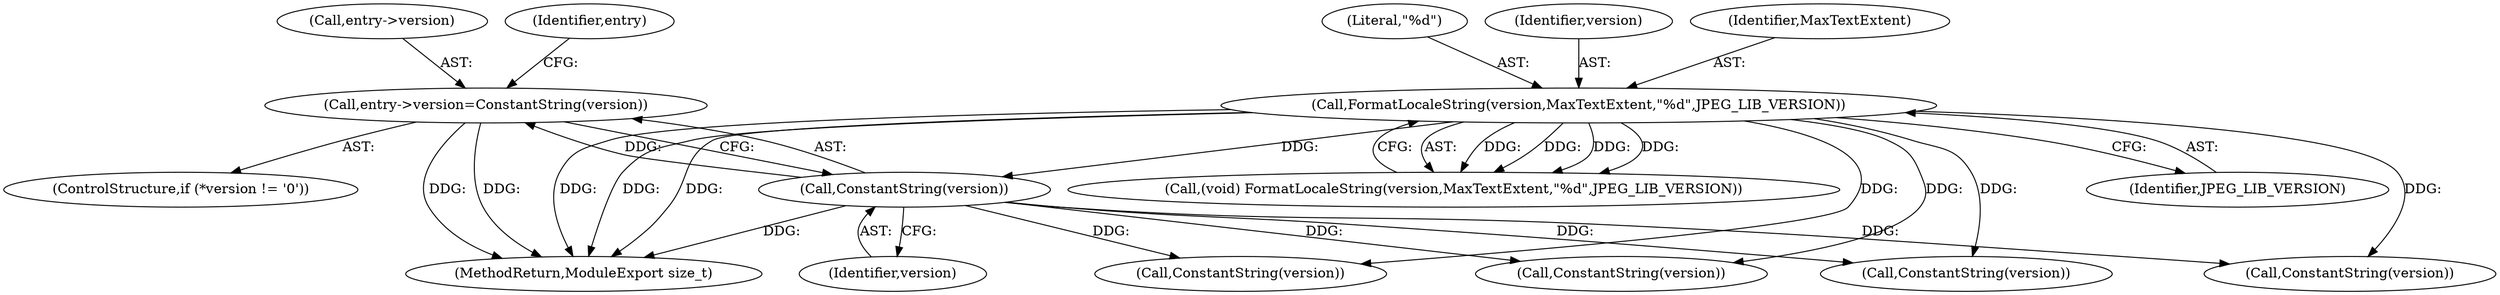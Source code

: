 digraph "0_ImageMagick_948356eec65aea91995d4b7cc487d197d2c5f602_0@pointer" {
"1000171" [label="(Call,entry->version=ConstantString(version))"];
"1000175" [label="(Call,ConstantString(version))"];
"1000115" [label="(Call,FormatLocaleString(version,MaxTextExtent,\"%d\",JPEG_LIB_VERSION))"];
"1000175" [label="(Call,ConstantString(version))"];
"1000176" [label="(Identifier,version)"];
"1000171" [label="(Call,entry->version=ConstantString(version))"];
"1000380" [label="(Call,ConstantString(version))"];
"1000113" [label="(Call,(void) FormatLocaleString(version,MaxTextExtent,\"%d\",JPEG_LIB_VERSION))"];
"1000166" [label="(ControlStructure,if (*version != '\0'))"];
"1000119" [label="(Identifier,JPEG_LIB_VERSION)"];
"1000117" [label="(Identifier,MaxTextExtent)"];
"1000118" [label="(Literal,\"%d\")"];
"1000314" [label="(Call,ConstantString(version))"];
"1000115" [label="(Call,FormatLocaleString(version,MaxTextExtent,\"%d\",JPEG_LIB_VERSION))"];
"1000179" [label="(Identifier,entry)"];
"1000116" [label="(Identifier,version)"];
"1000172" [label="(Call,entry->version)"];
"1000446" [label="(Call,ConstantString(version))"];
"1000248" [label="(Call,ConstantString(version))"];
"1000466" [label="(MethodReturn,ModuleExport size_t)"];
"1000171" -> "1000166"  [label="AST: "];
"1000171" -> "1000175"  [label="CFG: "];
"1000172" -> "1000171"  [label="AST: "];
"1000175" -> "1000171"  [label="AST: "];
"1000179" -> "1000171"  [label="CFG: "];
"1000171" -> "1000466"  [label="DDG: "];
"1000171" -> "1000466"  [label="DDG: "];
"1000175" -> "1000171"  [label="DDG: "];
"1000175" -> "1000176"  [label="CFG: "];
"1000176" -> "1000175"  [label="AST: "];
"1000175" -> "1000466"  [label="DDG: "];
"1000115" -> "1000175"  [label="DDG: "];
"1000175" -> "1000248"  [label="DDG: "];
"1000175" -> "1000314"  [label="DDG: "];
"1000175" -> "1000380"  [label="DDG: "];
"1000175" -> "1000446"  [label="DDG: "];
"1000115" -> "1000113"  [label="AST: "];
"1000115" -> "1000119"  [label="CFG: "];
"1000116" -> "1000115"  [label="AST: "];
"1000117" -> "1000115"  [label="AST: "];
"1000118" -> "1000115"  [label="AST: "];
"1000119" -> "1000115"  [label="AST: "];
"1000113" -> "1000115"  [label="CFG: "];
"1000115" -> "1000466"  [label="DDG: "];
"1000115" -> "1000466"  [label="DDG: "];
"1000115" -> "1000466"  [label="DDG: "];
"1000115" -> "1000113"  [label="DDG: "];
"1000115" -> "1000113"  [label="DDG: "];
"1000115" -> "1000113"  [label="DDG: "];
"1000115" -> "1000113"  [label="DDG: "];
"1000115" -> "1000248"  [label="DDG: "];
"1000115" -> "1000314"  [label="DDG: "];
"1000115" -> "1000380"  [label="DDG: "];
"1000115" -> "1000446"  [label="DDG: "];
}
